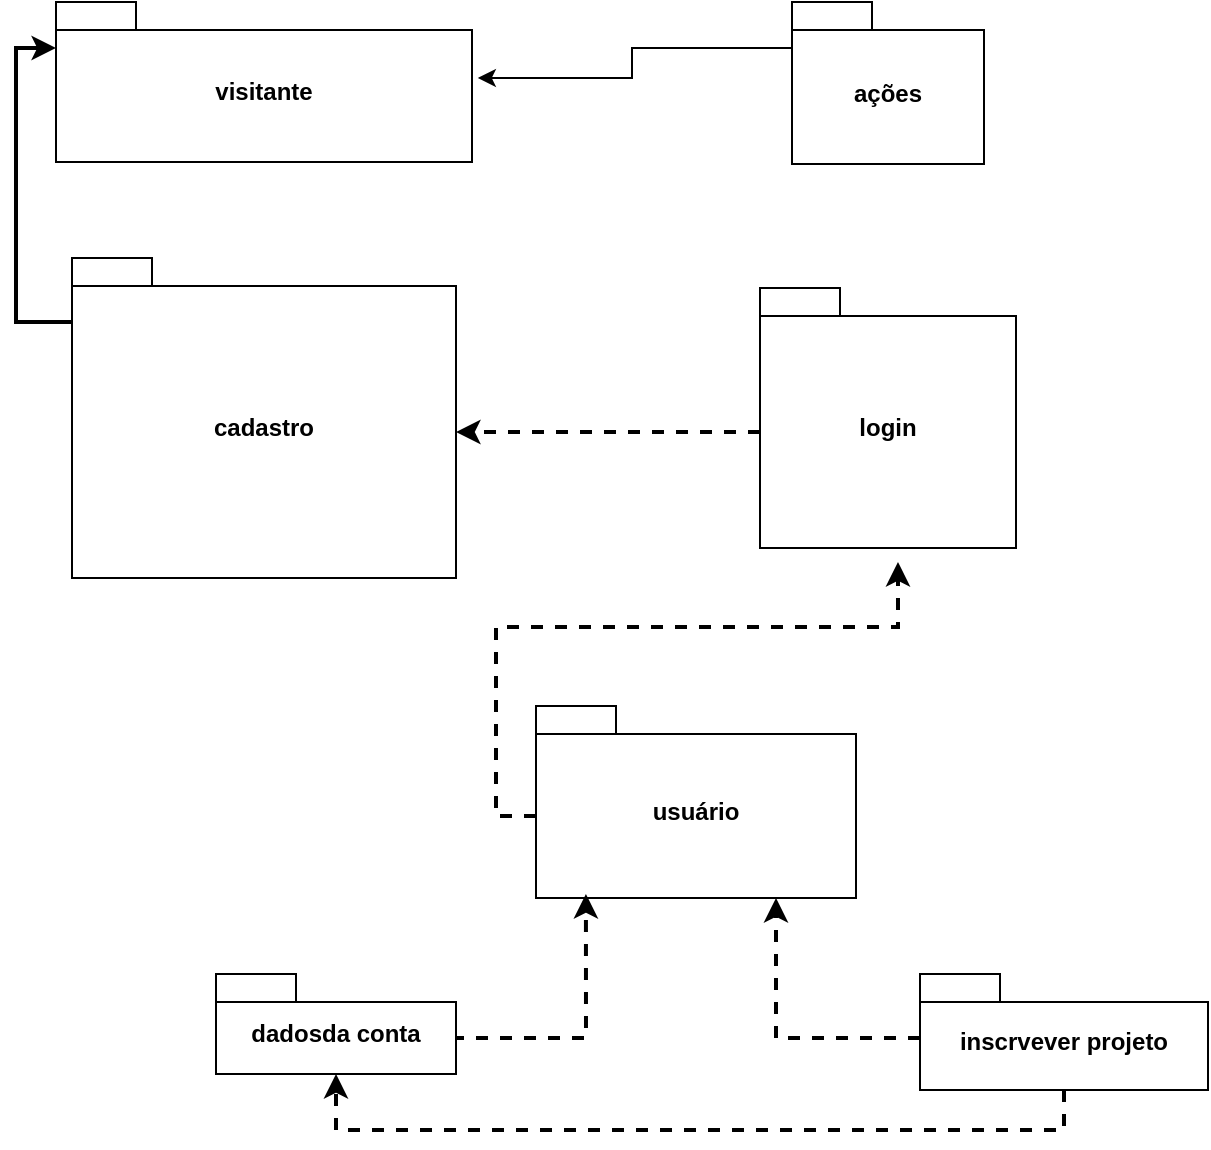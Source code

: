<mxfile version="21.5.2" type="github">
  <diagram name="Page-1" id="VVHC5IhTdUStKSJpm0Cq">
    <mxGraphModel dx="1434" dy="764" grid="1" gridSize="16" guides="1" tooltips="1" connect="1" arrows="1" fold="1" page="1" pageScale="1" pageWidth="850" pageHeight="1100" math="0" shadow="0">
      <root>
        <mxCell id="0" />
        <mxCell id="1" parent="0" />
        <mxCell id="94cqAD2lEa6dA44f_x7b-11" style="edgeStyle=orthogonalEdgeStyle;rounded=0;orthogonalLoop=1;jettySize=auto;html=1;exitX=0;exitY=0;exitDx=0;exitDy=32;exitPerimeter=0;entryX=0;entryY=0;entryDx=0;entryDy=23;entryPerimeter=0;strokeWidth=2;" edge="1" parent="1" source="94cqAD2lEa6dA44f_x7b-9" target="94cqAD2lEa6dA44f_x7b-10">
          <mxGeometry relative="1" as="geometry" />
        </mxCell>
        <mxCell id="94cqAD2lEa6dA44f_x7b-9" value="cadastro" style="shape=folder;fontStyle=1;spacingTop=10;tabWidth=40;tabHeight=14;tabPosition=left;html=1;whiteSpace=wrap;" vertex="1" parent="1">
          <mxGeometry x="88" y="192" width="192" height="160" as="geometry" />
        </mxCell>
        <mxCell id="94cqAD2lEa6dA44f_x7b-10" value="visitante" style="shape=folder;fontStyle=1;spacingTop=10;tabWidth=40;tabHeight=14;tabPosition=left;html=1;whiteSpace=wrap;" vertex="1" parent="1">
          <mxGeometry x="80" y="64" width="208" height="80" as="geometry" />
        </mxCell>
        <mxCell id="94cqAD2lEa6dA44f_x7b-15" style="edgeStyle=orthogonalEdgeStyle;rounded=0;orthogonalLoop=1;jettySize=auto;html=1;exitX=0;exitY=0;exitDx=0;exitDy=72;exitPerimeter=0;entryX=0;entryY=0;entryDx=192;entryDy=87;entryPerimeter=0;strokeWidth=2;dashed=1;" edge="1" parent="1" source="94cqAD2lEa6dA44f_x7b-12" target="94cqAD2lEa6dA44f_x7b-9">
          <mxGeometry relative="1" as="geometry" />
        </mxCell>
        <mxCell id="94cqAD2lEa6dA44f_x7b-12" value="login" style="shape=folder;fontStyle=1;spacingTop=10;tabWidth=40;tabHeight=14;tabPosition=left;html=1;whiteSpace=wrap;" vertex="1" parent="1">
          <mxGeometry x="432" y="207" width="128" height="130" as="geometry" />
        </mxCell>
        <mxCell id="94cqAD2lEa6dA44f_x7b-17" style="edgeStyle=orthogonalEdgeStyle;rounded=0;orthogonalLoop=1;jettySize=auto;html=1;exitX=0;exitY=0;exitDx=0;exitDy=55;exitPerimeter=0;entryX=0.539;entryY=1.054;entryDx=0;entryDy=0;entryPerimeter=0;dashed=1;strokeWidth=2;" edge="1" parent="1" source="94cqAD2lEa6dA44f_x7b-16" target="94cqAD2lEa6dA44f_x7b-12">
          <mxGeometry relative="1" as="geometry">
            <mxPoint x="656" y="288" as="targetPoint" />
          </mxGeometry>
        </mxCell>
        <mxCell id="94cqAD2lEa6dA44f_x7b-16" value="usuário" style="shape=folder;fontStyle=1;spacingTop=10;tabWidth=40;tabHeight=14;tabPosition=left;html=1;whiteSpace=wrap;" vertex="1" parent="1">
          <mxGeometry x="320" y="416" width="160" height="96" as="geometry" />
        </mxCell>
        <mxCell id="94cqAD2lEa6dA44f_x7b-21" style="edgeStyle=orthogonalEdgeStyle;rounded=0;orthogonalLoop=1;jettySize=auto;html=1;exitX=0;exitY=0;exitDx=0;exitDy=32;exitPerimeter=0;entryX=0.75;entryY=1;entryDx=0;entryDy=0;entryPerimeter=0;strokeWidth=2;dashed=1;" edge="1" parent="1" source="94cqAD2lEa6dA44f_x7b-18" target="94cqAD2lEa6dA44f_x7b-16">
          <mxGeometry relative="1" as="geometry" />
        </mxCell>
        <mxCell id="94cqAD2lEa6dA44f_x7b-22" style="edgeStyle=orthogonalEdgeStyle;rounded=0;orthogonalLoop=1;jettySize=auto;html=1;exitX=0.5;exitY=1;exitDx=0;exitDy=0;exitPerimeter=0;entryX=0.5;entryY=1;entryDx=0;entryDy=0;entryPerimeter=0;dashed=1;strokeWidth=2;" edge="1" parent="1" source="94cqAD2lEa6dA44f_x7b-18" target="94cqAD2lEa6dA44f_x7b-19">
          <mxGeometry relative="1" as="geometry" />
        </mxCell>
        <mxCell id="94cqAD2lEa6dA44f_x7b-18" value="inscrvever projeto" style="shape=folder;fontStyle=1;spacingTop=10;tabWidth=40;tabHeight=14;tabPosition=left;html=1;whiteSpace=wrap;" vertex="1" parent="1">
          <mxGeometry x="512" y="550" width="144" height="58" as="geometry" />
        </mxCell>
        <mxCell id="94cqAD2lEa6dA44f_x7b-20" style="edgeStyle=orthogonalEdgeStyle;rounded=0;orthogonalLoop=1;jettySize=auto;html=1;exitX=0;exitY=0;exitDx=70;exitDy=32;exitPerimeter=0;entryX=0.156;entryY=0.979;entryDx=0;entryDy=0;entryPerimeter=0;dashed=1;strokeWidth=2;" edge="1" parent="1" source="94cqAD2lEa6dA44f_x7b-19" target="94cqAD2lEa6dA44f_x7b-16">
          <mxGeometry relative="1" as="geometry" />
        </mxCell>
        <mxCell id="94cqAD2lEa6dA44f_x7b-19" value="dadosda conta" style="shape=folder;fontStyle=1;spacingTop=10;tabWidth=40;tabHeight=14;tabPosition=left;html=1;whiteSpace=wrap;" vertex="1" parent="1">
          <mxGeometry x="160" y="550" width="120" height="50" as="geometry" />
        </mxCell>
        <mxCell id="94cqAD2lEa6dA44f_x7b-24" style="edgeStyle=orthogonalEdgeStyle;rounded=0;orthogonalLoop=1;jettySize=auto;html=1;exitX=0;exitY=0;exitDx=0;exitDy=23;exitPerimeter=0;entryX=1.014;entryY=0.475;entryDx=0;entryDy=0;entryPerimeter=0;" edge="1" parent="1" source="94cqAD2lEa6dA44f_x7b-23" target="94cqAD2lEa6dA44f_x7b-10">
          <mxGeometry relative="1" as="geometry" />
        </mxCell>
        <mxCell id="94cqAD2lEa6dA44f_x7b-23" value="ações" style="shape=folder;fontStyle=1;spacingTop=10;tabWidth=40;tabHeight=14;tabPosition=left;html=1;whiteSpace=wrap;" vertex="1" parent="1">
          <mxGeometry x="448" y="64" width="96" height="81" as="geometry" />
        </mxCell>
      </root>
    </mxGraphModel>
  </diagram>
</mxfile>
